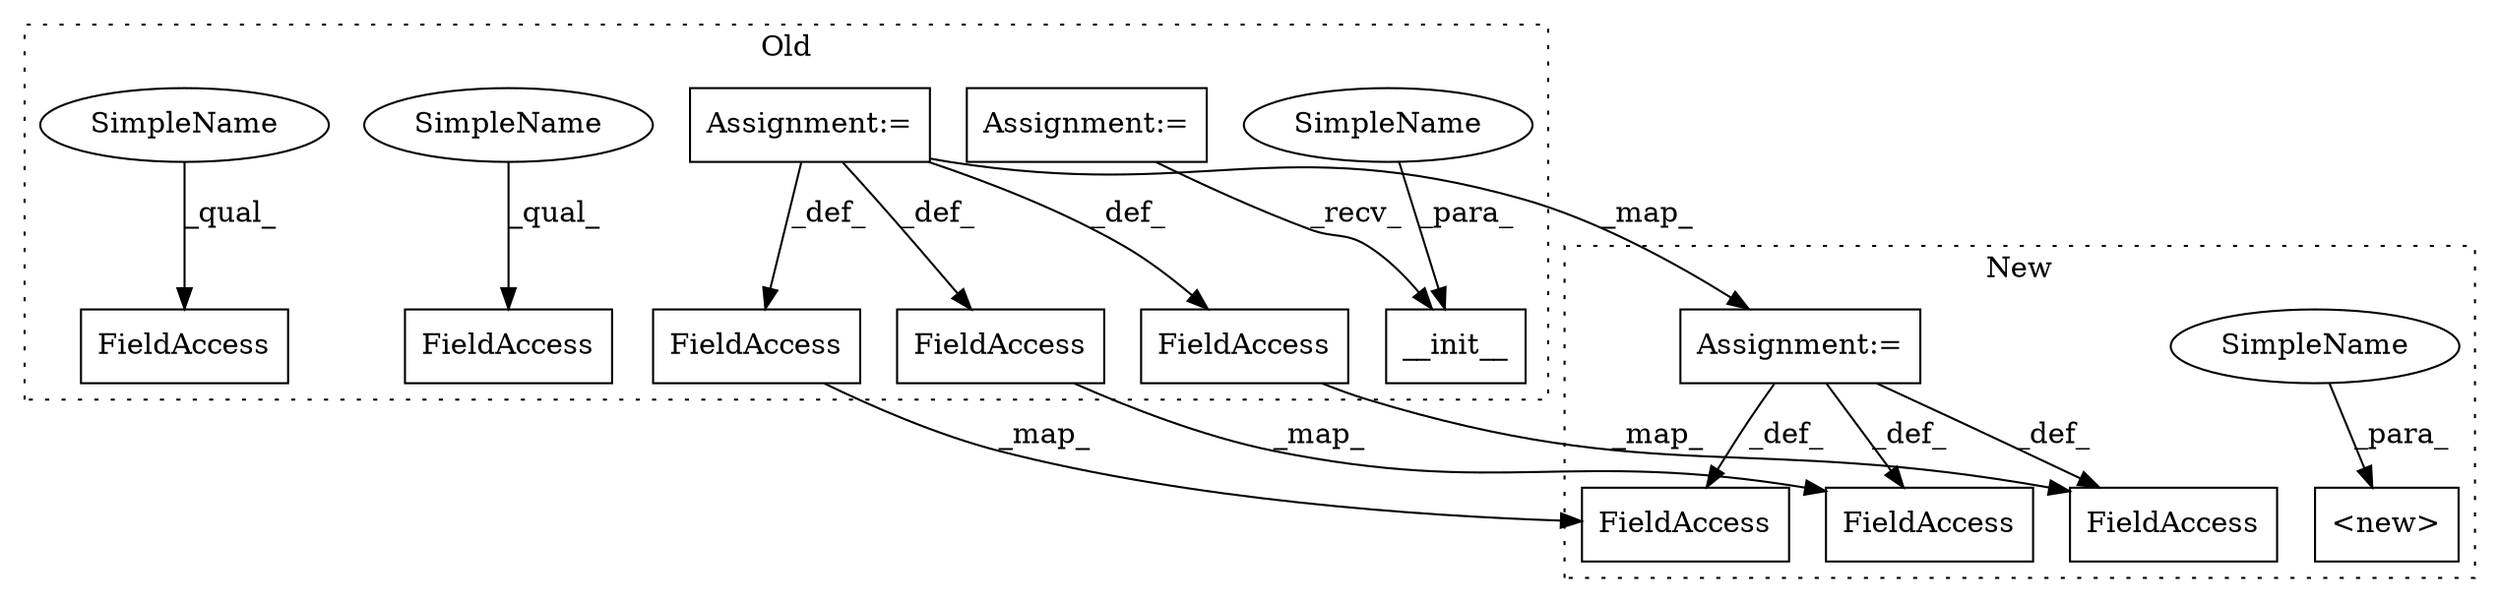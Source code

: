digraph G {
subgraph cluster0 {
1 [label="__init__" a="32" s="12537,12566" l="9,1" shape="box"];
3 [label="Assignment:=" a="7" s="12390" l="5" shape="box"];
4 [label="FieldAccess" a="22" s="12981" l="9" shape="box"];
6 [label="FieldAccess" a="22" s="12573" l="11" shape="box"];
8 [label="FieldAccess" a="22" s="13245" l="11" shape="box"];
10 [label="Assignment:=" a="7" s="12584" l="1" shape="box"];
12 [label="FieldAccess" a="22" s="13585" l="12" shape="box"];
13 [label="FieldAccess" a="22" s="13003" l="12" shape="box"];
14 [label="SimpleName" a="42" s="12546" l="4" shape="ellipse"];
15 [label="SimpleName" a="42" s="12981" l="4" shape="ellipse"];
16 [label="SimpleName" a="42" s="13003" l="4" shape="ellipse"];
label = "Old";
style="dotted";
}
subgraph cluster1 {
2 [label="<new>" a="46" s="12259,12286" l="6,2" shape="box"];
5 [label="FieldAccess" a="22" s="12401" l="11" shape="box"];
7 [label="FieldAccess" a="22" s="13085" l="11" shape="box"];
9 [label="Assignment:=" a="7" s="12412" l="1" shape="box"];
11 [label="FieldAccess" a="22" s="13425" l="12" shape="box"];
17 [label="SimpleName" a="42" s="12282" l="4" shape="ellipse"];
label = "New";
style="dotted";
}
3 -> 1 [label="_recv_"];
6 -> 5 [label="_map_"];
8 -> 7 [label="_map_"];
9 -> 11 [label="_def_"];
9 -> 5 [label="_def_"];
9 -> 7 [label="_def_"];
10 -> 9 [label="_map_"];
10 -> 12 [label="_def_"];
10 -> 6 [label="_def_"];
10 -> 8 [label="_def_"];
12 -> 11 [label="_map_"];
14 -> 1 [label="_para_"];
15 -> 4 [label="_qual_"];
16 -> 13 [label="_qual_"];
17 -> 2 [label="_para_"];
}